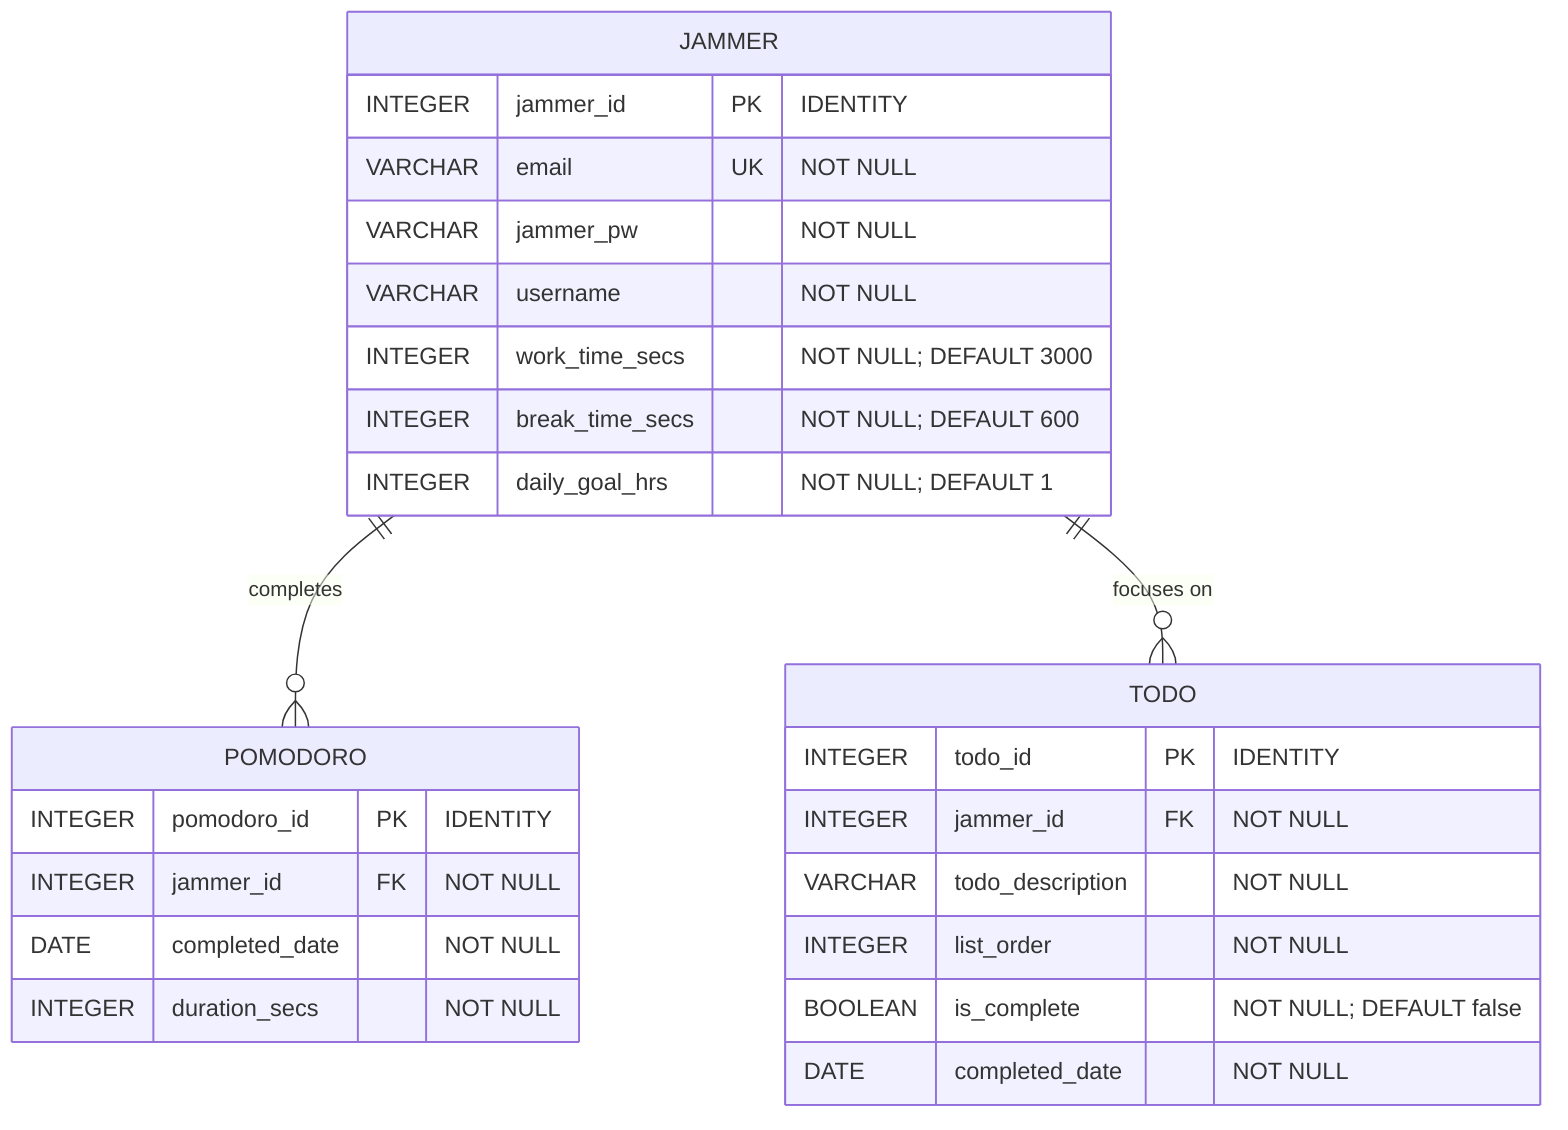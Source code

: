 erDiagram
	JAMMER {
		INTEGER jammer_id PK "IDENTITY"
		VARCHAR email UK "NOT NULL"
		VARCHAR jammer_pw "NOT NULL"
		VARCHAR username "NOT NULL"
		INTEGER work_time_secs "NOT NULL; DEFAULT 3000"
		INTEGER break_time_secs "NOT NULL; DEFAULT 600"
		INTEGER daily_goal_hrs "NOT NULL; DEFAULT 1"
	}

	POMODORO {
		INTEGER pomodoro_id PK "IDENTITY"
		INTEGER jammer_id FK "NOT NULL"
		DATE completed_date "NOT NULL"
		INTEGER duration_secs "NOT NULL"
	}

	TODO {
		INTEGER todo_id PK "IDENTITY"
		INTEGER jammer_id FK "NOT NULL"
		VARCHAR todo_description "NOT NULL"
		INTEGER list_order "NOT NULL"
		BOOLEAN is_complete "NOT NULL; DEFAULT false"
		DATE completed_date "NOT NULL"
	}

	JAMMER ||--o{ POMODORO : completes
	JAMMER ||--o{ TODO : "focuses on"